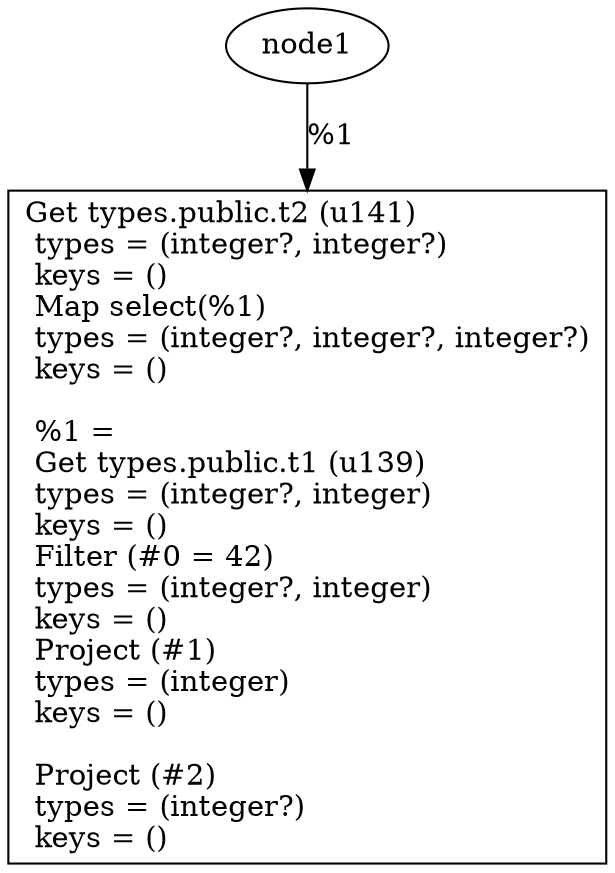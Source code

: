 digraph G {
    node0 [shape = record, label=" Get types.public.t2 (u141)\l  types = (integer?, integer?)\l  keys = ()\l Map select(%1)\l  types = (integer?, integer?, integer?)\l  keys = ()\l \l  %1 =\l   Get types.public.t1 (u139)\l    types = (integer?, integer)\l    keys = ()\l   Filter (#0 = 42)\l    types = (integer?, integer)\l    keys = ()\l   Project (#1)\l    types = (integer)\l    keys = ()\l \l Project (#2)\l  types = (integer?)\l  keys = ()\l"]
    node1 -> node0 [label = "%1\l"]
}
